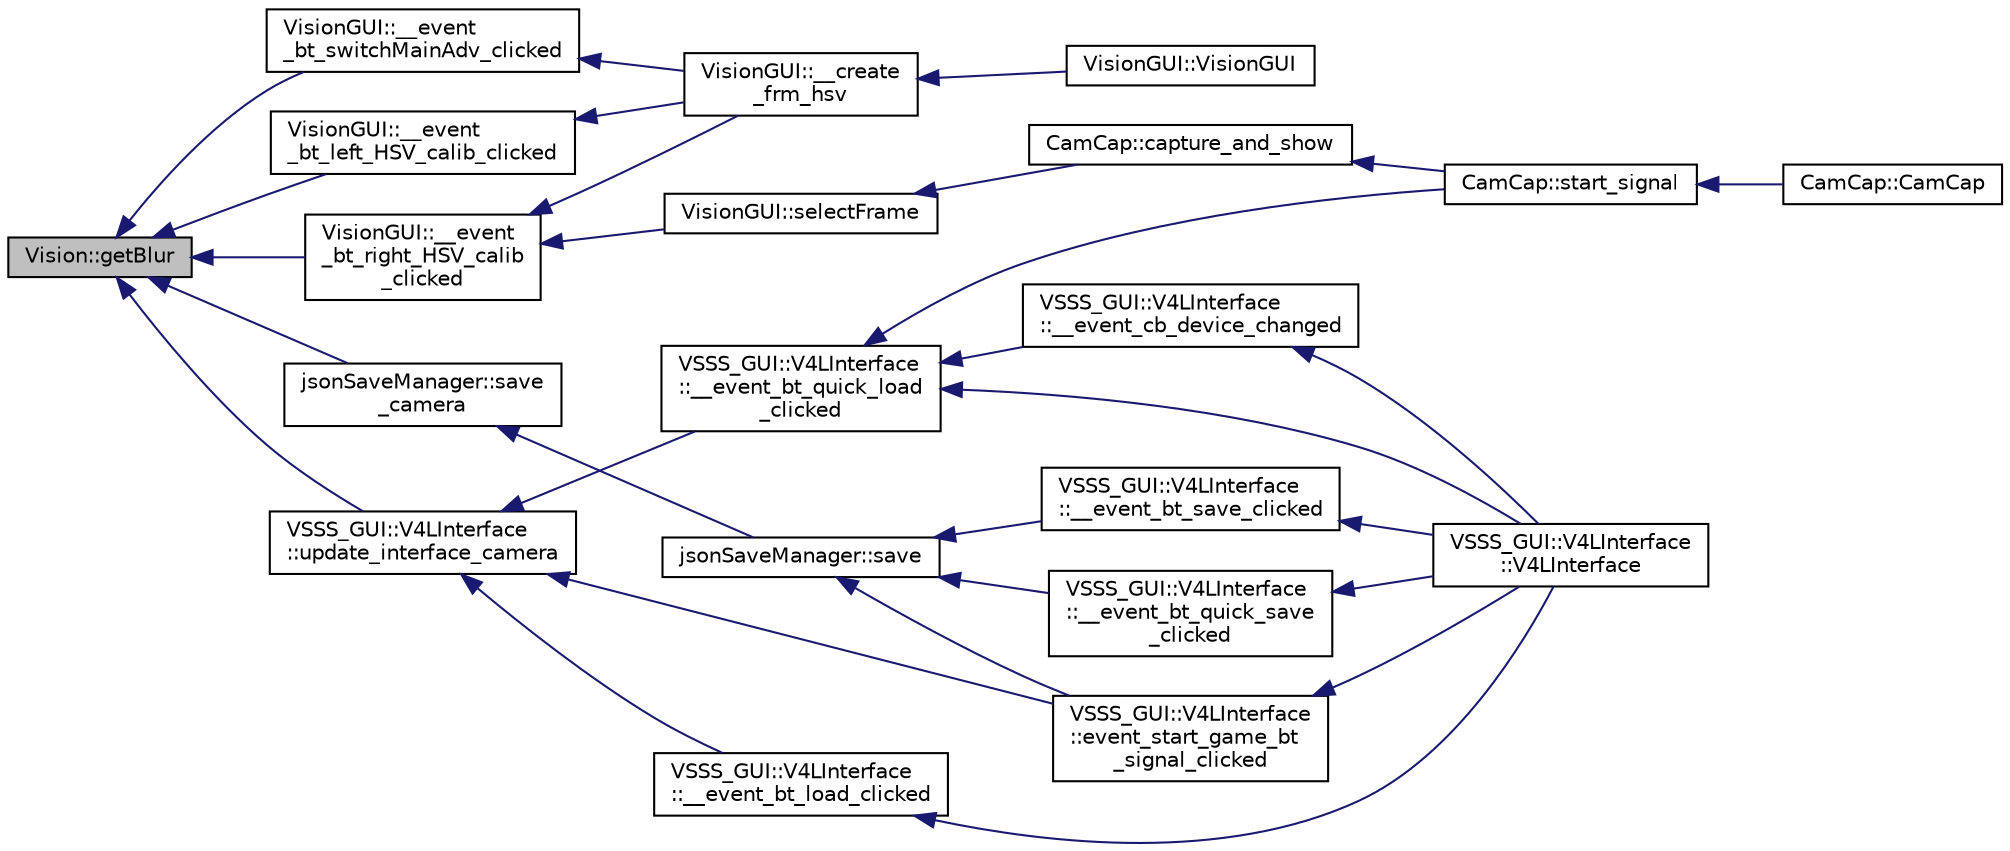 digraph "Vision::getBlur"
{
 // INTERACTIVE_SVG=YES
  edge [fontname="Helvetica",fontsize="10",labelfontname="Helvetica",labelfontsize="10"];
  node [fontname="Helvetica",fontsize="10",shape=record];
  rankdir="LR";
  Node62 [label="Vision::getBlur",height=0.2,width=0.4,color="black", fillcolor="grey75", style="filled", fontcolor="black"];
  Node62 -> Node63 [dir="back",color="midnightblue",fontsize="10",style="solid"];
  Node63 [label="VisionGUI::__event\l_bt_left_HSV_calib_clicked",height=0.2,width=0.4,color="black", fillcolor="white", style="filled",URL="$class_vision_g_u_i.html#aa6d54a685b4bddbad91778a442fd7c8e",tooltip="Event triggered when HSV Calib left button is pressed. "];
  Node63 -> Node64 [dir="back",color="midnightblue",fontsize="10",style="solid"];
  Node64 [label="VisionGUI::__create\l_frm_hsv",height=0.2,width=0.4,color="black", fillcolor="white", style="filled",URL="$class_vision_g_u_i.html#a5022537a86f97e3eb1e037044301a0f7",tooltip="Creates HSV calibration frame and its inner elements. Ataches interface signals (button pressing/clic..."];
  Node64 -> Node65 [dir="back",color="midnightblue",fontsize="10",style="solid"];
  Node65 [label="VisionGUI::VisionGUI",height=0.2,width=0.4,color="black", fillcolor="white", style="filled",URL="$class_vision_g_u_i.html#ae6e821e61b7cf4e0aada2044a2bd2aca"];
  Node62 -> Node66 [dir="back",color="midnightblue",fontsize="10",style="solid"];
  Node66 [label="VisionGUI::__event\l_bt_right_HSV_calib\l_clicked",height=0.2,width=0.4,color="black", fillcolor="white", style="filled",URL="$class_vision_g_u_i.html#a5de4edcfe2bd349f940dc605a52bc70b",tooltip="Event triggered when HSV Calib right button is pressed. "];
  Node66 -> Node64 [dir="back",color="midnightblue",fontsize="10",style="solid"];
  Node66 -> Node67 [dir="back",color="midnightblue",fontsize="10",style="solid"];
  Node67 [label="VisionGUI::selectFrame",height=0.2,width=0.4,color="black", fillcolor="white", style="filled",URL="$class_vision_g_u_i.html#a26659931ea77f5b975fe1d0ce101c74c"];
  Node67 -> Node68 [dir="back",color="midnightblue",fontsize="10",style="solid"];
  Node68 [label="CamCap::capture_and_show",height=0.2,width=0.4,color="black", fillcolor="white", style="filled",URL="$class_cam_cap.html#a87f384c5fec40a0ccfd7833347fec0df",tooltip="Captures camera frames and shows it in the interface. "];
  Node68 -> Node69 [dir="back",color="midnightblue",fontsize="10",style="solid"];
  Node69 [label="CamCap::start_signal",height=0.2,width=0.4,color="black", fillcolor="white", style="filled",URL="$class_cam_cap.html#ae676e6624dd821ad494a80e68a41e249",tooltip="Interface adjustments after &#39;start&#39; button is clicked. "];
  Node69 -> Node70 [dir="back",color="midnightblue",fontsize="10",style="solid"];
  Node70 [label="CamCap::CamCap",height=0.2,width=0.4,color="black", fillcolor="white", style="filled",URL="$class_cam_cap.html#afe0db98a5f72bc9b261dcb78e2840da6",tooltip="Constructor of a CamCap object. "];
  Node62 -> Node71 [dir="back",color="midnightblue",fontsize="10",style="solid"];
  Node71 [label="VisionGUI::__event\l_bt_switchMainAdv_clicked",height=0.2,width=0.4,color="black", fillcolor="white", style="filled",URL="$class_vision_g_u_i.html#a5e1378fbaf15105bd898f6fd9e2d3d0e",tooltip="Event triggered when &#39;Main <-> Adv&#39; button is pressed. "];
  Node71 -> Node64 [dir="back",color="midnightblue",fontsize="10",style="solid"];
  Node62 -> Node72 [dir="back",color="midnightblue",fontsize="10",style="solid"];
  Node72 [label="jsonSaveManager::save\l_camera",height=0.2,width=0.4,color="black", fillcolor="white", style="filled",URL="$classjson_save_manager.html#a437ba67544a0115bf0242c85b92018b3",tooltip="Save camera configurations from interface to our JSON object. "];
  Node72 -> Node73 [dir="back",color="midnightblue",fontsize="10",style="solid"];
  Node73 [label="jsonSaveManager::save",height=0.2,width=0.4,color="black", fillcolor="white", style="filled",URL="$classjson_save_manager.html#a3e628f770c39e0111b46dac21d966171",tooltip="Saves all volatile data set in the interface to a given .json file. "];
  Node73 -> Node74 [dir="back",color="midnightblue",fontsize="10",style="solid"];
  Node74 [label="VSSS_GUI::V4LInterface\l::__event_bt_quick_save\l_clicked",height=0.2,width=0.4,color="black", fillcolor="white", style="filled",URL="$class_v_s_s_s___g_u_i_1_1_v4_l_interface.html#a018c35ae221964d08f1abb40ba01abcf",tooltip="Event triggered when &#39;Quick Save&#39; button is clicked. "];
  Node74 -> Node75 [dir="back",color="midnightblue",fontsize="10",style="solid"];
  Node75 [label="VSSS_GUI::V4LInterface\l::V4LInterface",height=0.2,width=0.4,color="black", fillcolor="white", style="filled",URL="$class_v_s_s_s___g_u_i_1_1_v4_l_interface.html#a8fafd828eacc6d5480649fa9fddc7ee4",tooltip="Constructor of a V4LInterface object. "];
  Node73 -> Node76 [dir="back",color="midnightblue",fontsize="10",style="solid"];
  Node76 [label="VSSS_GUI::V4LInterface\l::__event_bt_save_clicked",height=0.2,width=0.4,color="black", fillcolor="white", style="filled",URL="$class_v_s_s_s___g_u_i_1_1_v4_l_interface.html#a86cbf672edfd408bcac975be8dbacffd",tooltip="Event triggered when &#39;Save&#39; button is clicked. "];
  Node76 -> Node75 [dir="back",color="midnightblue",fontsize="10",style="solid"];
  Node73 -> Node77 [dir="back",color="midnightblue",fontsize="10",style="solid"];
  Node77 [label="VSSS_GUI::V4LInterface\l::event_start_game_bt\l_signal_clicked",height=0.2,width=0.4,color="black", fillcolor="white", style="filled",URL="$class_v_s_s_s___g_u_i_1_1_v4_l_interface.html#a8c3f91048adebeb0b5aa9838053cdcfe",tooltip="Event triggered when start button is clicked. Starts/finishes video recording. "];
  Node77 -> Node75 [dir="back",color="midnightblue",fontsize="10",style="solid"];
  Node62 -> Node78 [dir="back",color="midnightblue",fontsize="10",style="solid"];
  Node78 [label="VSSS_GUI::V4LInterface\l::update_interface_camera",height=0.2,width=0.4,color="black", fillcolor="white", style="filled",URL="$class_v_s_s_s___g_u_i_1_1_v4_l_interface.html#a13ef172ecb7af3eb140f686b02a80662",tooltip="Updates Calibration parameters at Vision GUI, Offset values and calls __update_control_widgets. "];
  Node78 -> Node79 [dir="back",color="midnightblue",fontsize="10",style="solid"];
  Node79 [label="VSSS_GUI::V4LInterface\l::__event_bt_quick_load\l_clicked",height=0.2,width=0.4,color="black", fillcolor="white", style="filled",URL="$class_v_s_s_s___g_u_i_1_1_v4_l_interface.html#a3010084dff2d7f93eed40efaab8ee61b",tooltip="Event triggered when &#39;Quick Load&#39; button is clicked. "];
  Node79 -> Node69 [dir="back",color="midnightblue",fontsize="10",style="solid"];
  Node79 -> Node75 [dir="back",color="midnightblue",fontsize="10",style="solid"];
  Node79 -> Node80 [dir="back",color="midnightblue",fontsize="10",style="solid"];
  Node80 [label="VSSS_GUI::V4LInterface\l::__event_cb_device_changed",height=0.2,width=0.4,color="black", fillcolor="white", style="filled",URL="$class_v_s_s_s___g_u_i_1_1_v4_l_interface.html#af38c88f726a7ff9fab089ab9ed20c03c",tooltip="Event triggered when a new device is selected in Device combobox. "];
  Node80 -> Node75 [dir="back",color="midnightblue",fontsize="10",style="solid"];
  Node78 -> Node81 [dir="back",color="midnightblue",fontsize="10",style="solid"];
  Node81 [label="VSSS_GUI::V4LInterface\l::__event_bt_load_clicked",height=0.2,width=0.4,color="black", fillcolor="white", style="filled",URL="$class_v_s_s_s___g_u_i_1_1_v4_l_interface.html#a62894fc8a49716b44d3a3c6a445fe880",tooltip="Event triggered when &#39;Load&#39; button is clicked. "];
  Node81 -> Node75 [dir="back",color="midnightblue",fontsize="10",style="solid"];
  Node78 -> Node77 [dir="back",color="midnightblue",fontsize="10",style="solid"];
}
